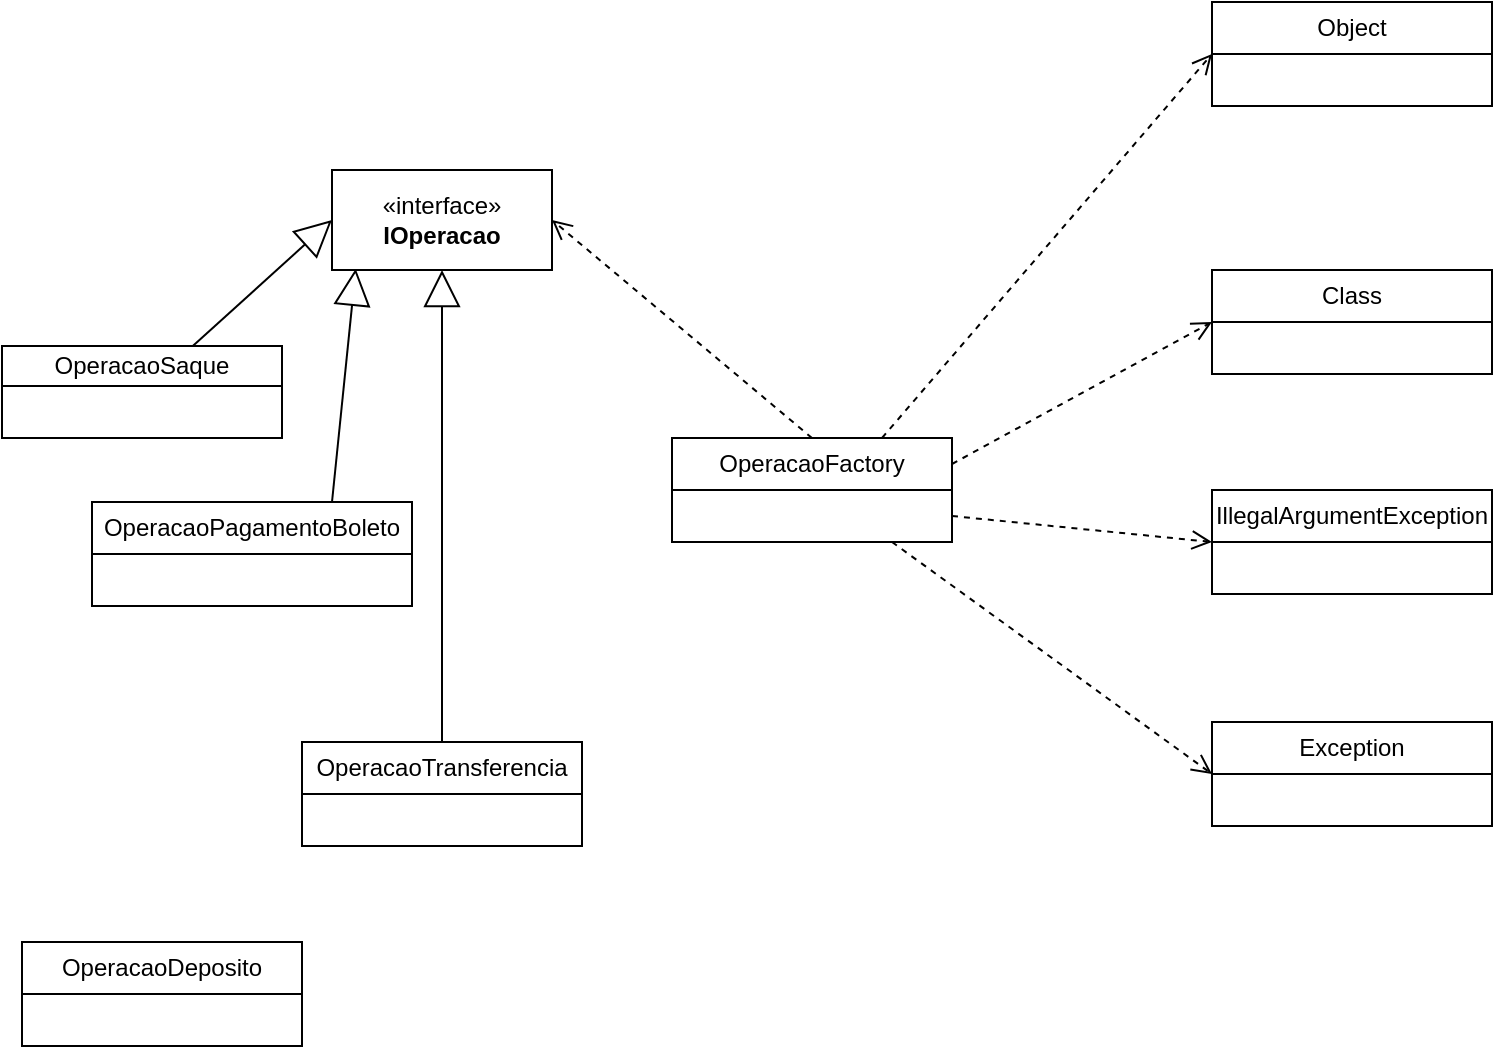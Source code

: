 <mxfile version="27.0.3">
  <diagram name="Página-1" id="K4t7ArrlQvaEbo4mdX6t">
    <mxGraphModel dx="983" dy="559" grid="1" gridSize="10" guides="1" tooltips="1" connect="1" arrows="1" fold="1" page="1" pageScale="1" pageWidth="827" pageHeight="1169" math="0" shadow="0">
      <root>
        <mxCell id="0" />
        <mxCell id="1" parent="0" />
        <mxCell id="Rh-4yhM45bAepzkukFGD-2" value="«interface»&lt;br&gt;&lt;b&gt;IOperacao&lt;/b&gt;" style="html=1;whiteSpace=wrap;" vertex="1" parent="1">
          <mxGeometry x="190" y="104" width="110" height="50" as="geometry" />
        </mxCell>
        <mxCell id="Rh-4yhM45bAepzkukFGD-19" value="Class" style="swimlane;fontStyle=0;childLayout=stackLayout;horizontal=1;startSize=26;fillColor=none;horizontalStack=0;resizeParent=1;resizeParentMax=0;resizeLast=0;collapsible=1;marginBottom=0;whiteSpace=wrap;html=1;" vertex="1" parent="1">
          <mxGeometry x="630" y="154" width="140" height="52" as="geometry" />
        </mxCell>
        <mxCell id="Rh-4yhM45bAepzkukFGD-23" value="Object" style="swimlane;fontStyle=0;childLayout=stackLayout;horizontal=1;startSize=26;fillColor=none;horizontalStack=0;resizeParent=1;resizeParentMax=0;resizeLast=0;collapsible=1;marginBottom=0;whiteSpace=wrap;html=1;" vertex="1" parent="1">
          <mxGeometry x="630" y="20" width="140" height="52" as="geometry" />
        </mxCell>
        <mxCell id="Rh-4yhM45bAepzkukFGD-27" value="OperacaoTransferencia" style="swimlane;fontStyle=0;childLayout=stackLayout;horizontal=1;startSize=26;fillColor=none;horizontalStack=0;resizeParent=1;resizeParentMax=0;resizeLast=0;collapsible=1;marginBottom=0;whiteSpace=wrap;html=1;" vertex="1" parent="1">
          <mxGeometry x="175" y="390" width="140" height="52" as="geometry" />
        </mxCell>
        <mxCell id="Rh-4yhM45bAepzkukFGD-31" value="OperacaoSaque" style="swimlane;fontStyle=0;childLayout=stackLayout;horizontal=1;startSize=20;fillColor=none;horizontalStack=0;resizeParent=1;resizeParentMax=0;resizeLast=0;collapsible=1;marginBottom=0;whiteSpace=wrap;html=1;" vertex="1" parent="1">
          <mxGeometry x="25" y="192" width="140" height="46" as="geometry" />
        </mxCell>
        <mxCell id="Rh-4yhM45bAepzkukFGD-35" value="OperacaoPagamentoBoleto" style="swimlane;fontStyle=0;childLayout=stackLayout;horizontal=1;startSize=26;fillColor=none;horizontalStack=0;resizeParent=1;resizeParentMax=0;resizeLast=0;collapsible=1;marginBottom=0;whiteSpace=wrap;html=1;" vertex="1" parent="1">
          <mxGeometry x="70" y="270" width="160" height="52" as="geometry" />
        </mxCell>
        <mxCell id="Rh-4yhM45bAepzkukFGD-39" value="OperacaoDeposito" style="swimlane;fontStyle=0;childLayout=stackLayout;horizontal=1;startSize=26;fillColor=none;horizontalStack=0;resizeParent=1;resizeParentMax=0;resizeLast=0;collapsible=1;marginBottom=0;whiteSpace=wrap;html=1;" vertex="1" parent="1">
          <mxGeometry x="35" y="490" width="140" height="52" as="geometry" />
        </mxCell>
        <mxCell id="Rh-4yhM45bAepzkukFGD-43" value="OperacaoFactory" style="swimlane;fontStyle=0;childLayout=stackLayout;horizontal=1;startSize=26;fillColor=none;horizontalStack=0;resizeParent=1;resizeParentMax=0;resizeLast=0;collapsible=1;marginBottom=0;whiteSpace=wrap;html=1;" vertex="1" parent="1">
          <mxGeometry x="360" y="238" width="140" height="52" as="geometry" />
        </mxCell>
        <mxCell id="Rh-4yhM45bAepzkukFGD-47" value="IllegalArgumentException" style="swimlane;fontStyle=0;childLayout=stackLayout;horizontal=1;startSize=26;fillColor=none;horizontalStack=0;resizeParent=1;resizeParentMax=0;resizeLast=0;collapsible=1;marginBottom=0;whiteSpace=wrap;html=1;" vertex="1" parent="1">
          <mxGeometry x="630" y="264" width="140" height="52" as="geometry" />
        </mxCell>
        <mxCell id="Rh-4yhM45bAepzkukFGD-51" value="Exception" style="swimlane;fontStyle=0;childLayout=stackLayout;horizontal=1;startSize=26;fillColor=none;horizontalStack=0;resizeParent=1;resizeParentMax=0;resizeLast=0;collapsible=1;marginBottom=0;whiteSpace=wrap;html=1;" vertex="1" parent="1">
          <mxGeometry x="630" y="380" width="140" height="52" as="geometry" />
        </mxCell>
        <mxCell id="Rh-4yhM45bAepzkukFGD-56" value="" style="html=1;verticalAlign=bottom;endArrow=open;dashed=1;endSize=8;curved=0;rounded=0;exitX=0.5;exitY=0;exitDx=0;exitDy=0;entryX=1;entryY=0.5;entryDx=0;entryDy=0;" edge="1" parent="1" source="Rh-4yhM45bAepzkukFGD-43" target="Rh-4yhM45bAepzkukFGD-2">
          <mxGeometry relative="1" as="geometry">
            <mxPoint x="450" y="330" as="sourcePoint" />
            <mxPoint x="370" y="330" as="targetPoint" />
          </mxGeometry>
        </mxCell>
        <mxCell id="Rh-4yhM45bAepzkukFGD-57" value="" style="endArrow=block;endSize=16;endFill=0;html=1;rounded=0;entryX=0;entryY=0.5;entryDx=0;entryDy=0;" edge="1" parent="1" source="Rh-4yhM45bAepzkukFGD-31" target="Rh-4yhM45bAepzkukFGD-2">
          <mxGeometry width="160" relative="1" as="geometry">
            <mxPoint x="330" y="330" as="sourcePoint" />
            <mxPoint x="490" y="330" as="targetPoint" />
          </mxGeometry>
        </mxCell>
        <mxCell id="Rh-4yhM45bAepzkukFGD-58" value="" style="endArrow=block;endSize=16;endFill=0;html=1;rounded=0;exitX=0.75;exitY=0;exitDx=0;exitDy=0;entryX=0.108;entryY=0.988;entryDx=0;entryDy=0;entryPerimeter=0;" edge="1" parent="1" source="Rh-4yhM45bAepzkukFGD-35" target="Rh-4yhM45bAepzkukFGD-2">
          <mxGeometry width="160" relative="1" as="geometry">
            <mxPoint x="330" y="330" as="sourcePoint" />
            <mxPoint x="490" y="330" as="targetPoint" />
          </mxGeometry>
        </mxCell>
        <mxCell id="Rh-4yhM45bAepzkukFGD-60" value="" style="endArrow=block;endSize=16;endFill=0;html=1;rounded=0;exitX=0.5;exitY=0;exitDx=0;exitDy=0;entryX=0.5;entryY=1;entryDx=0;entryDy=0;" edge="1" parent="1" source="Rh-4yhM45bAepzkukFGD-27" target="Rh-4yhM45bAepzkukFGD-2">
          <mxGeometry width="160" relative="1" as="geometry">
            <mxPoint x="330" y="330" as="sourcePoint" />
            <mxPoint x="490" y="330" as="targetPoint" />
          </mxGeometry>
        </mxCell>
        <mxCell id="Rh-4yhM45bAepzkukFGD-61" value="" style="html=1;verticalAlign=bottom;endArrow=open;dashed=1;endSize=8;curved=0;rounded=0;exitX=0.75;exitY=0;exitDx=0;exitDy=0;entryX=0;entryY=0.5;entryDx=0;entryDy=0;" edge="1" parent="1" source="Rh-4yhM45bAepzkukFGD-43" target="Rh-4yhM45bAepzkukFGD-23">
          <mxGeometry relative="1" as="geometry">
            <mxPoint x="450" y="330" as="sourcePoint" />
            <mxPoint x="370" y="330" as="targetPoint" />
          </mxGeometry>
        </mxCell>
        <mxCell id="Rh-4yhM45bAepzkukFGD-63" value="" style="html=1;verticalAlign=bottom;endArrow=open;dashed=1;endSize=8;curved=0;rounded=0;exitX=1;exitY=0.25;exitDx=0;exitDy=0;entryX=0;entryY=0.5;entryDx=0;entryDy=0;" edge="1" parent="1" source="Rh-4yhM45bAepzkukFGD-43" target="Rh-4yhM45bAepzkukFGD-19">
          <mxGeometry relative="1" as="geometry">
            <mxPoint x="450" y="200" as="sourcePoint" />
            <mxPoint x="370" y="200" as="targetPoint" />
          </mxGeometry>
        </mxCell>
        <mxCell id="Rh-4yhM45bAepzkukFGD-64" value="" style="html=1;verticalAlign=bottom;endArrow=open;dashed=1;endSize=8;curved=0;rounded=0;entryX=0;entryY=0.5;entryDx=0;entryDy=0;" edge="1" parent="1" target="Rh-4yhM45bAepzkukFGD-51">
          <mxGeometry relative="1" as="geometry">
            <mxPoint x="470" y="290" as="sourcePoint" />
            <mxPoint x="370" y="330" as="targetPoint" />
            <mxPoint as="offset" />
          </mxGeometry>
        </mxCell>
        <mxCell id="Rh-4yhM45bAepzkukFGD-65" value="" style="html=1;verticalAlign=bottom;endArrow=open;dashed=1;endSize=8;curved=0;rounded=0;exitX=1;exitY=0.75;exitDx=0;exitDy=0;entryX=0;entryY=0.5;entryDx=0;entryDy=0;" edge="1" parent="1" source="Rh-4yhM45bAepzkukFGD-43" target="Rh-4yhM45bAepzkukFGD-47">
          <mxGeometry relative="1" as="geometry">
            <mxPoint x="450" y="330" as="sourcePoint" />
            <mxPoint x="370" y="330" as="targetPoint" />
          </mxGeometry>
        </mxCell>
      </root>
    </mxGraphModel>
  </diagram>
</mxfile>
